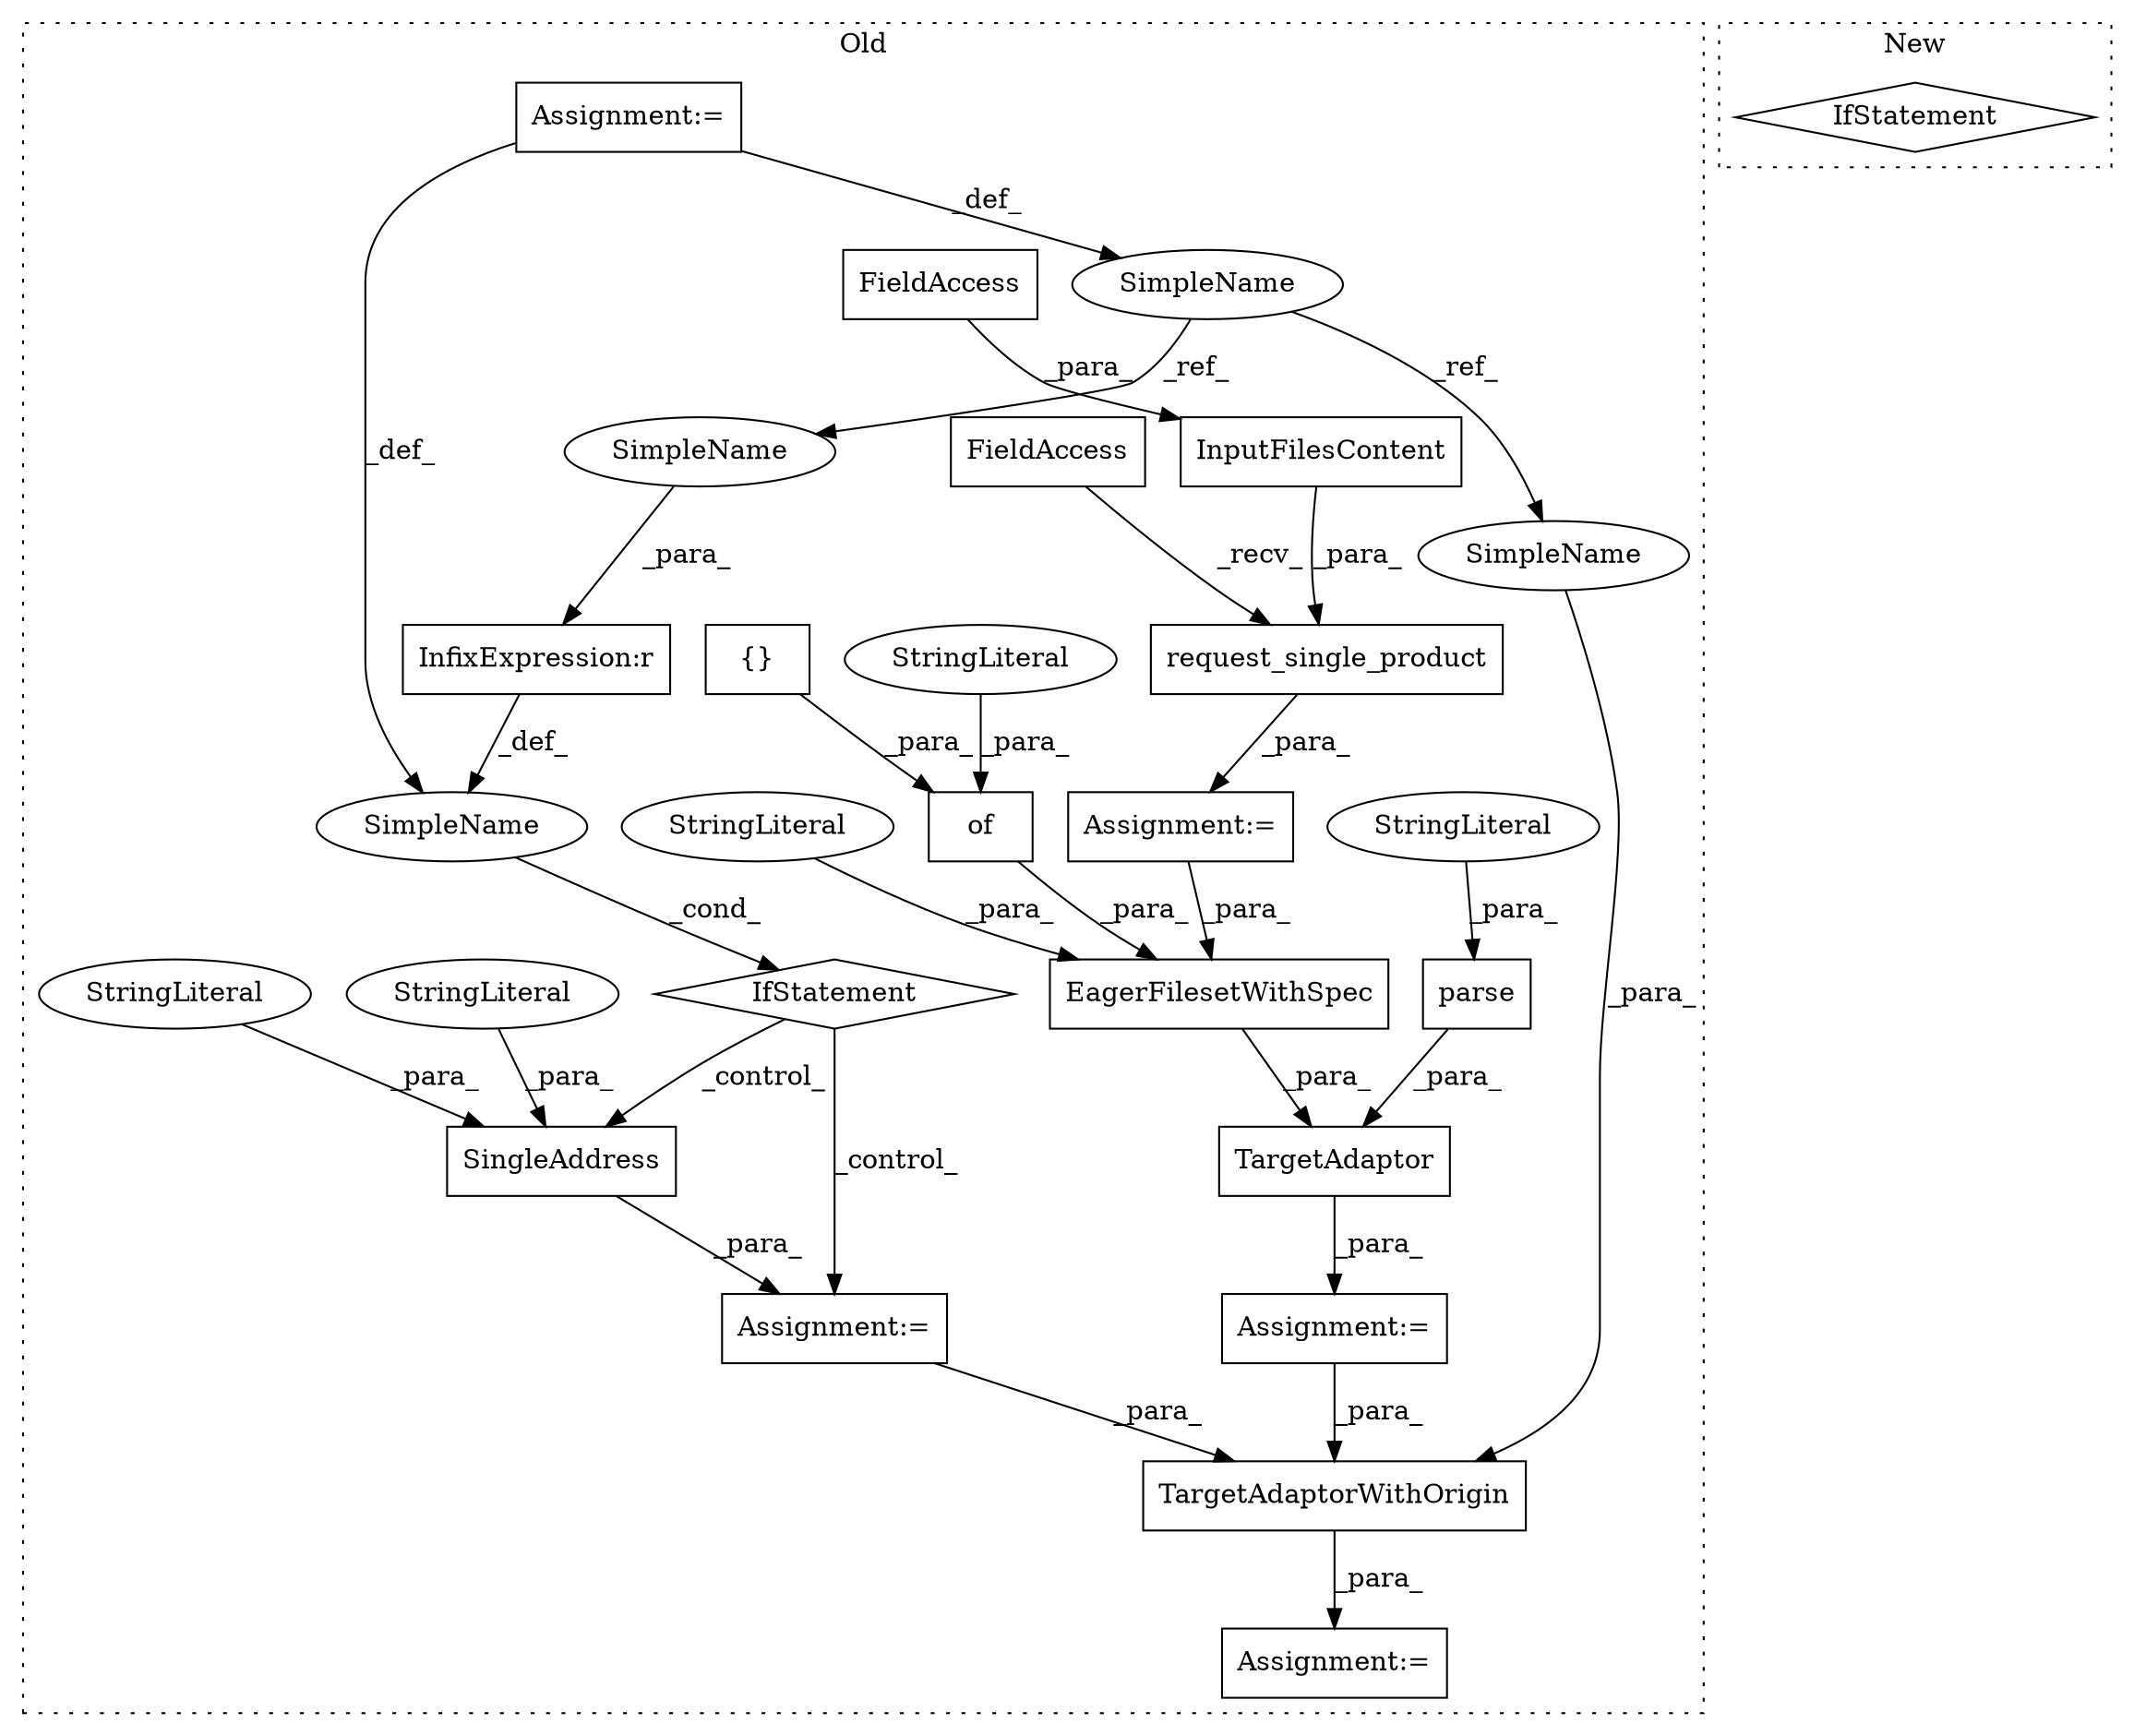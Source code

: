 digraph G {
subgraph cluster0 {
1 [label="InputFilesContent" a="32" s="2047,2077" l="18,1" shape="box"];
3 [label="EagerFilesetWithSpec" a="32" s="2107,2177" l="21,1" shape="box"];
4 [label="{}" a="4" s="2159" l="2" shape="box"];
5 [label="request_single_product" a="32" s="2015,2078" l="23,1" shape="box"];
6 [label="FieldAccess" a="22" s="2065" l="12" shape="box"];
7 [label="FieldAccess" a="22" s="2010" l="4" shape="box"];
8 [label="of" a="32" s="2139,2161" l="3,1" shape="box"];
9 [label="StringLiteral" a="45" s="2142" l="7" shape="ellipse"];
10 [label="Assignment:=" a="7" s="2009" l="1" shape="box"];
11 [label="Assignment:=" a="7" s="2310" l="1" shape="box"];
12 [label="parse" a="32" s="2187,2206" l="6,1" shape="box"];
13 [label="SingleAddress" a="32" s="2249,2278" l="14,1" shape="box"];
14 [label="InfixExpression:r" a="27" s="2224" l="4" shape="box"];
15 [label="TargetAdaptorWithOrigin" a="32" s="2311,2349" l="24,1" shape="box"];
16 [label="SimpleName" a="42" s="" l="" shape="ellipse"];
17 [label="IfStatement" a="25" s="2214,2232" l="4,2" shape="diamond"];
18 [label="SimpleName" a="42" s="1590" l="6" shape="ellipse"];
19 [label="TargetAdaptor" a="32" s="2093,2207" l="14,1" shape="box"];
20 [label="StringLiteral" a="45" s="2270" l="8" shape="ellipse"];
21 [label="Assignment:=" a="7" s="2248" l="1" shape="box"];
22 [label="Assignment:=" a="7" s="1590" l="6" shape="box"];
23 [label="StringLiteral" a="45" s="2263" l="6" shape="ellipse"];
24 [label="Assignment:=" a="7" s="2092" l="1" shape="box"];
25 [label="StringLiteral" a="45" s="2128" l="6" shape="ellipse"];
26 [label="StringLiteral" a="45" s="2193" l="13" shape="ellipse"];
27 [label="SimpleName" a="42" s="2218" l="6" shape="ellipse"];
28 [label="SimpleName" a="42" s="2343" l="6" shape="ellipse"];
label = "Old";
style="dotted";
}
subgraph cluster1 {
2 [label="IfStatement" a="25" s="2812" l="28" shape="diamond"];
label = "New";
style="dotted";
}
1 -> 5 [label="_para_"];
3 -> 19 [label="_para_"];
4 -> 8 [label="_para_"];
5 -> 10 [label="_para_"];
6 -> 1 [label="_para_"];
7 -> 5 [label="_recv_"];
8 -> 3 [label="_para_"];
9 -> 8 [label="_para_"];
10 -> 3 [label="_para_"];
12 -> 19 [label="_para_"];
13 -> 21 [label="_para_"];
14 -> 16 [label="_def_"];
15 -> 11 [label="_para_"];
16 -> 17 [label="_cond_"];
17 -> 21 [label="_control_"];
17 -> 13 [label="_control_"];
18 -> 28 [label="_ref_"];
18 -> 27 [label="_ref_"];
19 -> 24 [label="_para_"];
20 -> 13 [label="_para_"];
21 -> 15 [label="_para_"];
22 -> 16 [label="_def_"];
22 -> 18 [label="_def_"];
23 -> 13 [label="_para_"];
24 -> 15 [label="_para_"];
25 -> 3 [label="_para_"];
26 -> 12 [label="_para_"];
27 -> 14 [label="_para_"];
28 -> 15 [label="_para_"];
}